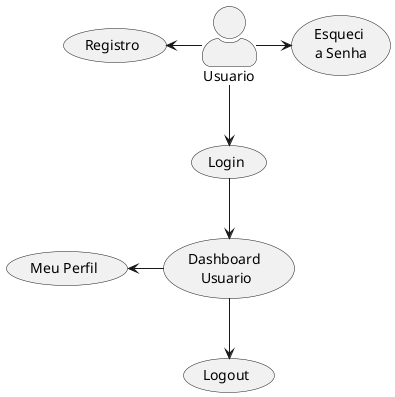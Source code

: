 @startuml
skinparam actorStyle awesome

' Actor definition
actor Usuario

' Usecase definition
usecase (Registro) as uc_register
usecase (Login) as uc_login
usecase (Logout) as uc_logout
usecase (Esqueci \na Senha) as uc_password_recover
usecase (Meu Perfil) as uc_my_profile
usecase (Dashboard \nUsuario) as uc_dashboard_user

uc_register <- Usuario
Usuario -> uc_password_recover
Usuario --> uc_login
uc_login --> uc_dashboard_user

uc_dashboard_user --> uc_logout
uc_dashboard_user -left-> uc_my_profile

@enduml